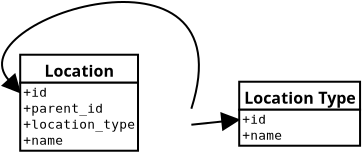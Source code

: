 <?xml version="1.0"?>
<diagram xmlns:dia="http://www.lysator.liu.se/~alla/dia/">
  <diagramdata>
    <attribute name="background">
      <color val="#ffffff"/>
    </attribute>
    <attribute name="paper">
      <composite type="paper">
        <attribute name="name">
          <string>#A4#</string>
        </attribute>
        <attribute name="tmargin">
          <real val="2.82"/>
        </attribute>
        <attribute name="bmargin">
          <real val="2.82"/>
        </attribute>
        <attribute name="lmargin">
          <real val="2.82"/>
        </attribute>
        <attribute name="rmargin">
          <real val="2.82"/>
        </attribute>
        <attribute name="is_portrait">
          <boolean val="true"/>
        </attribute>
        <attribute name="scaling">
          <real val="1"/>
        </attribute>
        <attribute name="fitto">
          <boolean val="false"/>
        </attribute>
      </composite>
    </attribute>
    <attribute name="grid">
      <composite type="grid">
        <attribute name="width_x">
          <real val="1"/>
        </attribute>
        <attribute name="width_y">
          <real val="1"/>
        </attribute>
        <attribute name="visible_x">
          <int val="1"/>
        </attribute>
        <attribute name="visible_y">
          <int val="1"/>
        </attribute>
      </composite>
    </attribute>
    <attribute name="guides">
      <composite type="guides">
        <attribute name="hguides"/>
        <attribute name="vguides"/>
      </composite>
    </attribute>
  </diagramdata>
  <layer name="Background" visible="true">
    <object type="UML - Class" version="0" id="O0">
      <attribute name="obj_pos">
        <point val="3.4,6.65"/>
      </attribute>
      <attribute name="obj_bb">
        <rectangle val="3.35,6.6;12.007,11.5"/>
      </attribute>
      <attribute name="elem_corner">
        <point val="3.4,6.65"/>
      </attribute>
      <attribute name="elem_width">
        <real val="8.557"/>
      </attribute>
      <attribute name="elem_height">
        <real val="4.8"/>
      </attribute>
      <attribute name="name">
        <string>#Location#</string>
      </attribute>
      <attribute name="stereotype">
        <string/>
      </attribute>
      <attribute name="abstract">
        <boolean val="false"/>
      </attribute>
      <attribute name="suppress_attributes">
        <boolean val="false"/>
      </attribute>
      <attribute name="suppress_operations">
        <boolean val="false"/>
      </attribute>
      <attribute name="visible_attributes">
        <boolean val="true"/>
      </attribute>
      <attribute name="visible_operations">
        <boolean val="false"/>
      </attribute>
      <attribute name="attributes">
        <composite type="umlattribute">
          <attribute name="name">
            <string>#id#</string>
          </attribute>
          <attribute name="type">
            <string>##</string>
          </attribute>
          <attribute name="value">
            <string/>
          </attribute>
          <attribute name="visibility">
            <enum val="0"/>
          </attribute>
          <attribute name="abstract">
            <boolean val="false"/>
          </attribute>
          <attribute name="class_scope">
            <boolean val="false"/>
          </attribute>
        </composite>
        <composite type="umlattribute">
          <attribute name="name">
            <string>#parent_id#</string>
          </attribute>
          <attribute name="type">
            <string>##</string>
          </attribute>
          <attribute name="value">
            <string/>
          </attribute>
          <attribute name="visibility">
            <enum val="0"/>
          </attribute>
          <attribute name="abstract">
            <boolean val="false"/>
          </attribute>
          <attribute name="class_scope">
            <boolean val="false"/>
          </attribute>
        </composite>
        <composite type="umlattribute">
          <attribute name="name">
            <string>#location_type#</string>
          </attribute>
          <attribute name="type">
            <string>##</string>
          </attribute>
          <attribute name="value">
            <string/>
          </attribute>
          <attribute name="visibility">
            <enum val="0"/>
          </attribute>
          <attribute name="abstract">
            <boolean val="false"/>
          </attribute>
          <attribute name="class_scope">
            <boolean val="false"/>
          </attribute>
        </composite>
        <composite type="umlattribute">
          <attribute name="name">
            <string>#name#</string>
          </attribute>
          <attribute name="type">
            <string>##</string>
          </attribute>
          <attribute name="value">
            <string/>
          </attribute>
          <attribute name="visibility">
            <enum val="0"/>
          </attribute>
          <attribute name="abstract">
            <boolean val="false"/>
          </attribute>
          <attribute name="class_scope">
            <boolean val="false"/>
          </attribute>
        </composite>
      </attribute>
      <attribute name="operations"/>
      <attribute name="template">
        <boolean val="false"/>
      </attribute>
      <attribute name="templates"/>
    </object>
    <object type="UML - Class" version="0" id="O1">
      <attribute name="obj_pos">
        <point val="14.35,8"/>
      </attribute>
      <attribute name="obj_bb">
        <rectangle val="14.3,7.95;21.906,11.25"/>
      </attribute>
      <attribute name="elem_corner">
        <point val="14.35,8"/>
      </attribute>
      <attribute name="elem_width">
        <real val="7.506"/>
      </attribute>
      <attribute name="elem_height">
        <real val="3.2"/>
      </attribute>
      <attribute name="name">
        <string>#Location Type#</string>
      </attribute>
      <attribute name="stereotype">
        <string/>
      </attribute>
      <attribute name="abstract">
        <boolean val="false"/>
      </attribute>
      <attribute name="suppress_attributes">
        <boolean val="false"/>
      </attribute>
      <attribute name="suppress_operations">
        <boolean val="false"/>
      </attribute>
      <attribute name="visible_attributes">
        <boolean val="true"/>
      </attribute>
      <attribute name="visible_operations">
        <boolean val="false"/>
      </attribute>
      <attribute name="attributes">
        <composite type="umlattribute">
          <attribute name="name">
            <string>#id#</string>
          </attribute>
          <attribute name="type">
            <string>##</string>
          </attribute>
          <attribute name="value">
            <string/>
          </attribute>
          <attribute name="visibility">
            <enum val="0"/>
          </attribute>
          <attribute name="abstract">
            <boolean val="false"/>
          </attribute>
          <attribute name="class_scope">
            <boolean val="false"/>
          </attribute>
        </composite>
        <composite type="umlattribute">
          <attribute name="name">
            <string>#name#</string>
          </attribute>
          <attribute name="type">
            <string>##</string>
          </attribute>
          <attribute name="value">
            <string/>
          </attribute>
          <attribute name="visibility">
            <enum val="0"/>
          </attribute>
          <attribute name="abstract">
            <boolean val="false"/>
          </attribute>
          <attribute name="class_scope">
            <boolean val="false"/>
          </attribute>
        </composite>
      </attribute>
      <attribute name="operations"/>
      <attribute name="template">
        <boolean val="false"/>
      </attribute>
      <attribute name="templates"/>
    </object>
    <object type="Standard - Line" version="0" id="O2">
      <attribute name="obj_pos">
        <point val="11.957,10.15"/>
      </attribute>
      <attribute name="obj_bb">
        <rectangle val="11.107,9.05;15.2,11"/>
      </attribute>
      <attribute name="conn_endpoints">
        <point val="11.957,10.15"/>
        <point val="14.35,9.9"/>
      </attribute>
      <attribute name="numcp">
        <int val="1"/>
      </attribute>
      <attribute name="line_width">
        <real val="0.1"/>
      </attribute>
      <attribute name="end_arrow">
        <enum val="3"/>
      </attribute>
      <attribute name="end_arrow_length">
        <real val="0.8"/>
      </attribute>
      <attribute name="end_arrow_width">
        <real val="0.8"/>
      </attribute>
      <connections>
        <connection handle="0" to="O0" connection="13"/>
        <connection handle="1" to="O1" connection="8"/>
      </connections>
    </object>
    <object type="Standard - BezierLine" version="0" id="O3">
      <attribute name="obj_pos">
        <point val="11.957,9.35"/>
      </attribute>
      <attribute name="obj_bb">
        <rectangle val="-0.75,-0.6;15.7,10.2"/>
      </attribute>
      <attribute name="bez_points">
        <point val="11.957,9.35"/>
        <point val="14.85,0.25"/>
        <point val="0.1,4.9"/>
        <point val="3.4,8.55"/>
      </attribute>
      <attribute name="corner_types">
        <enum val="0"/>
        <enum val="0"/>
      </attribute>
      <attribute name="line_width">
        <real val="0.1"/>
      </attribute>
      <attribute name="end_arrow">
        <enum val="3"/>
      </attribute>
      <attribute name="end_arrow_length">
        <real val="0.8"/>
      </attribute>
      <attribute name="end_arrow_width">
        <real val="0.8"/>
      </attribute>
      <connections>
        <connection handle="0" to="O0" connection="11"/>
        <connection handle="3" to="O0" connection="8"/>
      </connections>
    </object>
  </layer>
</diagram>
